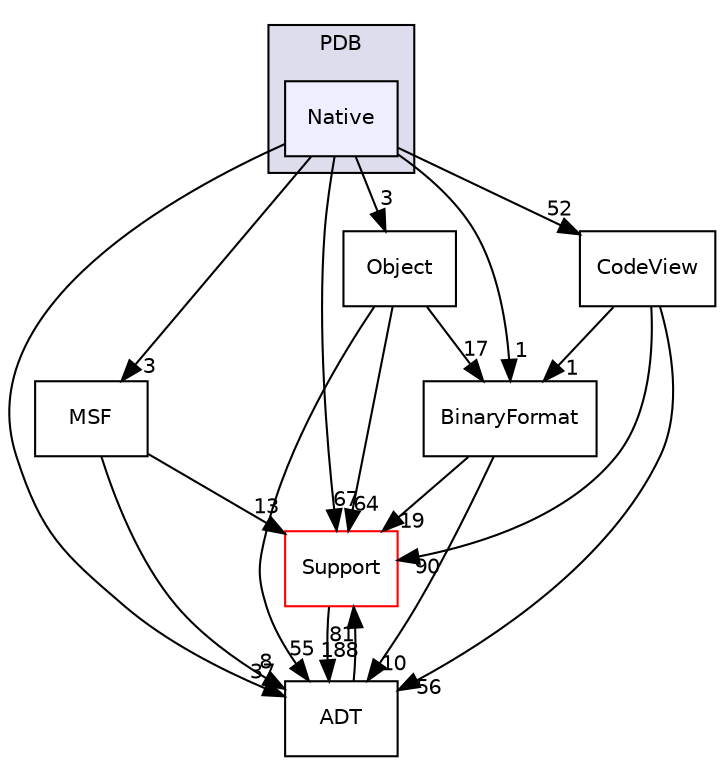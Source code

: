 digraph "include/llvm/DebugInfo/PDB/Native" {
  bgcolor=transparent;
  compound=true
  node [ fontsize="10", fontname="Helvetica"];
  edge [ labelfontsize="10", labelfontname="Helvetica"];
  subgraph clusterdir_517813d003cf5f8a9c7902976140e3c9 {
    graph [ bgcolor="#ddddee", pencolor="black", label="PDB" fontname="Helvetica", fontsize="10", URL="dir_517813d003cf5f8a9c7902976140e3c9.html"]
  dir_49ea796351d788f9fd608460ff7cad8d [shape=box, label="Native", style="filled", fillcolor="#eeeeff", pencolor="black", URL="dir_49ea796351d788f9fd608460ff7cad8d.html"];
  }
  dir_b21276aa901501839874154d4047f901 [shape=box label="Object" URL="dir_b21276aa901501839874154d4047f901.html"];
  dir_80efc3cf491d6c371bccd82c5a7f3231 [shape=box label="MSF" URL="dir_80efc3cf491d6c371bccd82c5a7f3231.html"];
  dir_ae1e398ac700924fa434b51c248a5531 [shape=box label="Support" color="red" URL="dir_ae1e398ac700924fa434b51c248a5531.html"];
  dir_32453792af2ba70c54e3ccae3a790d1b [shape=box label="ADT" URL="dir_32453792af2ba70c54e3ccae3a790d1b.html"];
  dir_9d501704383c1e44b20a16840092724c [shape=box label="CodeView" URL="dir_9d501704383c1e44b20a16840092724c.html"];
  dir_76bc56fc1555430657f301d4de3959f5 [shape=box label="BinaryFormat" URL="dir_76bc56fc1555430657f301d4de3959f5.html"];
  dir_b21276aa901501839874154d4047f901->dir_ae1e398ac700924fa434b51c248a5531 [headlabel="64", labeldistance=1.5 headhref="dir_000023_000011.html"];
  dir_b21276aa901501839874154d4047f901->dir_32453792af2ba70c54e3ccae3a790d1b [headlabel="55", labeldistance=1.5 headhref="dir_000023_000007.html"];
  dir_b21276aa901501839874154d4047f901->dir_76bc56fc1555430657f301d4de3959f5 [headlabel="17", labeldistance=1.5 headhref="dir_000023_000020.html"];
  dir_ae1e398ac700924fa434b51c248a5531->dir_32453792af2ba70c54e3ccae3a790d1b [headlabel="188", labeldistance=1.5 headhref="dir_000011_000007.html"];
  dir_80efc3cf491d6c371bccd82c5a7f3231->dir_ae1e398ac700924fa434b51c248a5531 [headlabel="13", labeldistance=1.5 headhref="dir_000257_000011.html"];
  dir_80efc3cf491d6c371bccd82c5a7f3231->dir_32453792af2ba70c54e3ccae3a790d1b [headlabel="8", labeldistance=1.5 headhref="dir_000257_000007.html"];
  dir_32453792af2ba70c54e3ccae3a790d1b->dir_ae1e398ac700924fa434b51c248a5531 [headlabel="81", labeldistance=1.5 headhref="dir_000007_000011.html"];
  dir_9d501704383c1e44b20a16840092724c->dir_ae1e398ac700924fa434b51c248a5531 [headlabel="90", labeldistance=1.5 headhref="dir_000249_000011.html"];
  dir_9d501704383c1e44b20a16840092724c->dir_32453792af2ba70c54e3ccae3a790d1b [headlabel="56", labeldistance=1.5 headhref="dir_000249_000007.html"];
  dir_9d501704383c1e44b20a16840092724c->dir_76bc56fc1555430657f301d4de3959f5 [headlabel="1", labeldistance=1.5 headhref="dir_000249_000020.html"];
  dir_76bc56fc1555430657f301d4de3959f5->dir_ae1e398ac700924fa434b51c248a5531 [headlabel="19", labeldistance=1.5 headhref="dir_000020_000011.html"];
  dir_76bc56fc1555430657f301d4de3959f5->dir_32453792af2ba70c54e3ccae3a790d1b [headlabel="10", labeldistance=1.5 headhref="dir_000020_000007.html"];
  dir_49ea796351d788f9fd608460ff7cad8d->dir_b21276aa901501839874154d4047f901 [headlabel="3", labeldistance=1.5 headhref="dir_000251_000023.html"];
  dir_49ea796351d788f9fd608460ff7cad8d->dir_80efc3cf491d6c371bccd82c5a7f3231 [headlabel="3", labeldistance=1.5 headhref="dir_000251_000257.html"];
  dir_49ea796351d788f9fd608460ff7cad8d->dir_ae1e398ac700924fa434b51c248a5531 [headlabel="67", labeldistance=1.5 headhref="dir_000251_000011.html"];
  dir_49ea796351d788f9fd608460ff7cad8d->dir_32453792af2ba70c54e3ccae3a790d1b [headlabel="37", labeldistance=1.5 headhref="dir_000251_000007.html"];
  dir_49ea796351d788f9fd608460ff7cad8d->dir_9d501704383c1e44b20a16840092724c [headlabel="52", labeldistance=1.5 headhref="dir_000251_000249.html"];
  dir_49ea796351d788f9fd608460ff7cad8d->dir_76bc56fc1555430657f301d4de3959f5 [headlabel="1", labeldistance=1.5 headhref="dir_000251_000020.html"];
}
